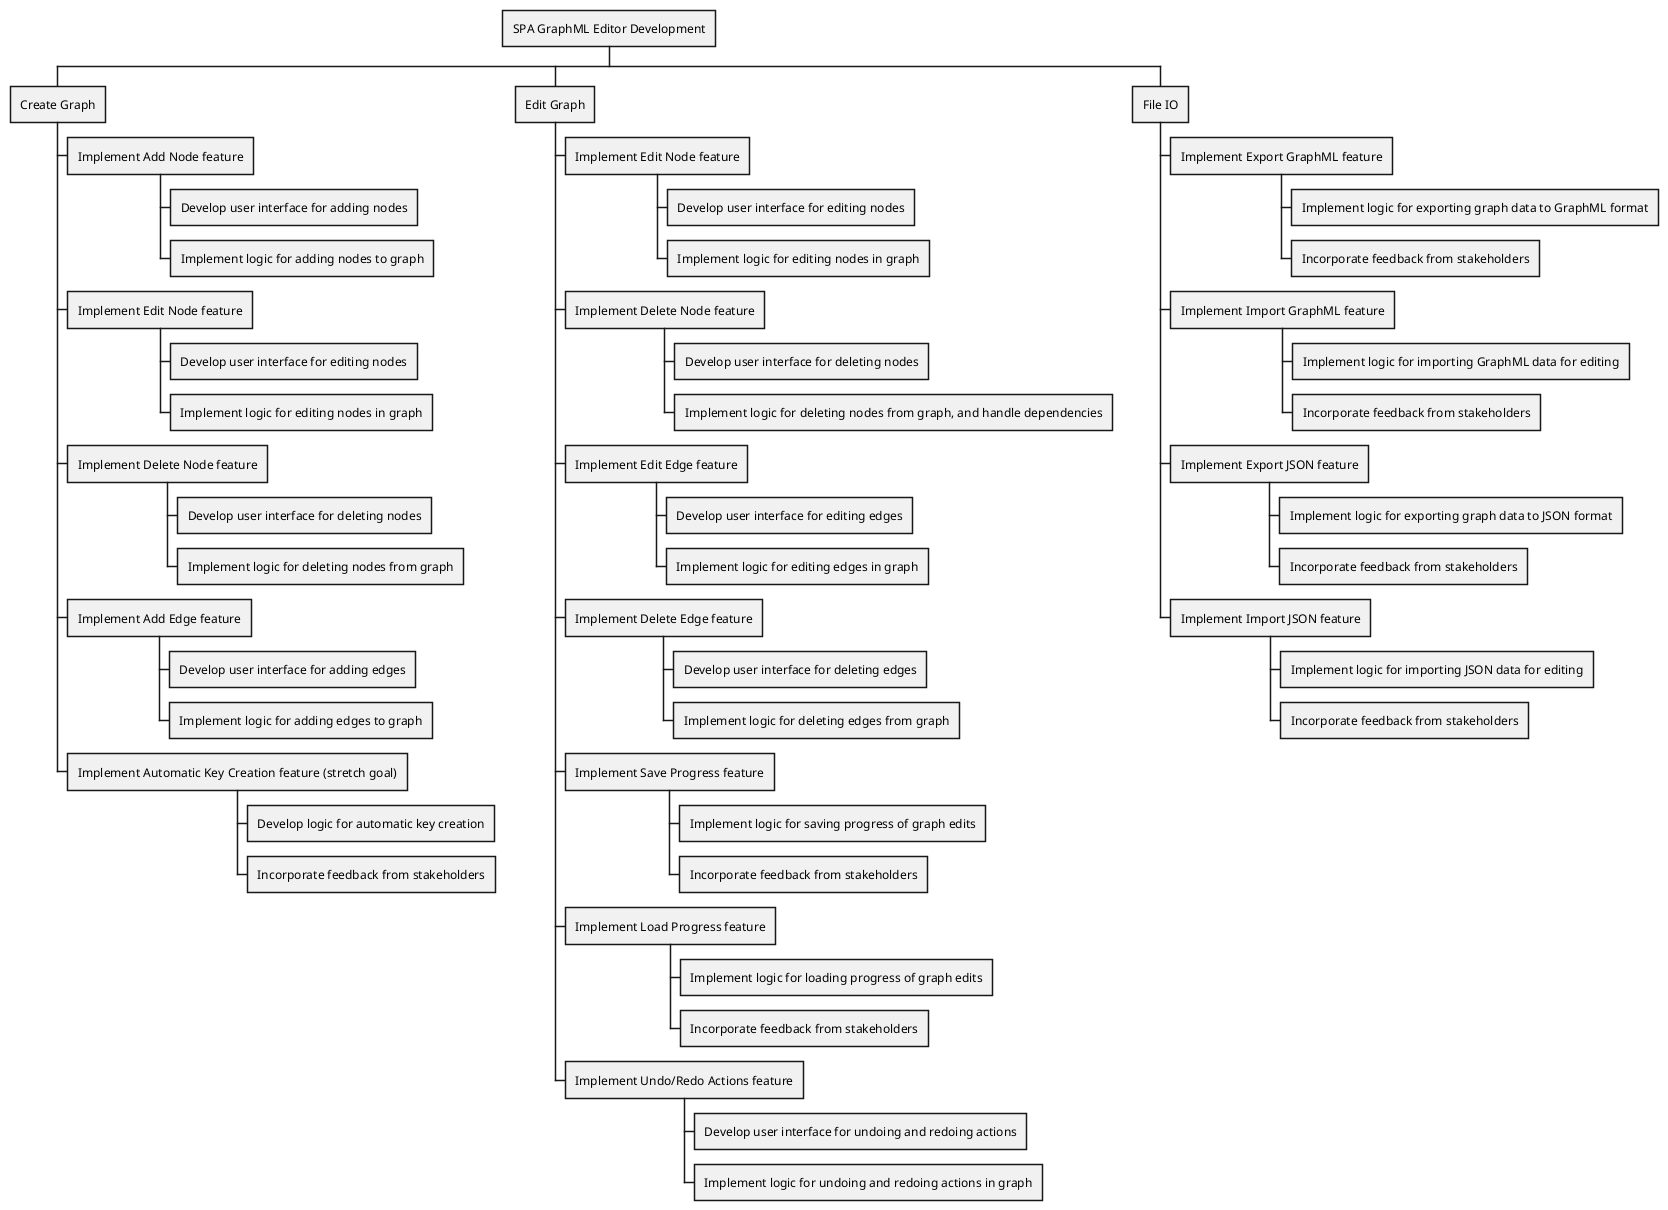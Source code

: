 @startwbs
'<font color=DarkSlateGray><b>Development Tasks for SPA GraphML Editor</b></font>
+ SPA GraphML Editor Development
++ Create Graph
+++ Implement Add Node feature
++++ Develop user interface for adding nodes
++++ Implement logic for adding nodes to graph
+++ Implement Edit Node feature
++++ Develop user interface for editing nodes
++++ Implement logic for editing nodes in graph
+++ Implement Delete Node feature
++++ Develop user interface for deleting nodes
++++ Implement logic for deleting nodes from graph
+++ Implement Add Edge feature
++++ Develop user interface for adding edges
++++ Implement logic for adding edges to graph
+++ Implement Automatic Key Creation feature (stretch goal)
++++ Develop logic for automatic key creation
++++ Incorporate feedback from stakeholders
++ Edit Graph
+++ Implement Edit Node feature
++++ Develop user interface for editing nodes
++++ Implement logic for editing nodes in graph
+++ Implement Delete Node feature
++++ Develop user interface for deleting nodes
++++ Implement logic for deleting nodes from graph, and handle dependencies
+++ Implement Edit Edge feature
++++ Develop user interface for editing edges
++++ Implement logic for editing edges in graph
+++ Implement Delete Edge feature
++++ Develop user interface for deleting edges
++++ Implement logic for deleting edges from graph
+++ Implement Save Progress feature
++++ Implement logic for saving progress of graph edits
++++ Incorporate feedback from stakeholders
+++ Implement Load Progress feature
++++ Implement logic for loading progress of graph edits
++++ Incorporate feedback from stakeholders
+++ Implement Undo/Redo Actions feature
++++ Develop user interface for undoing and redoing actions
++++ Implement logic for undoing and redoing actions in graph
++ File IO
+++ Implement Export GraphML feature
++++ Implement logic for exporting graph data to GraphML format
++++ Incorporate feedback from stakeholders
+++ Implement Import GraphML feature
++++ Implement logic for importing GraphML data for editing
++++ Incorporate feedback from stakeholders
+++ Implement Export JSON feature
++++ Implement logic for exporting graph data to JSON format
++++ Incorporate feedback from stakeholders
+++ Implement Import JSON feature
++++ Implement logic for importing JSON data for editing
++++ Incorporate feedback from stakeholders
@endwbs
